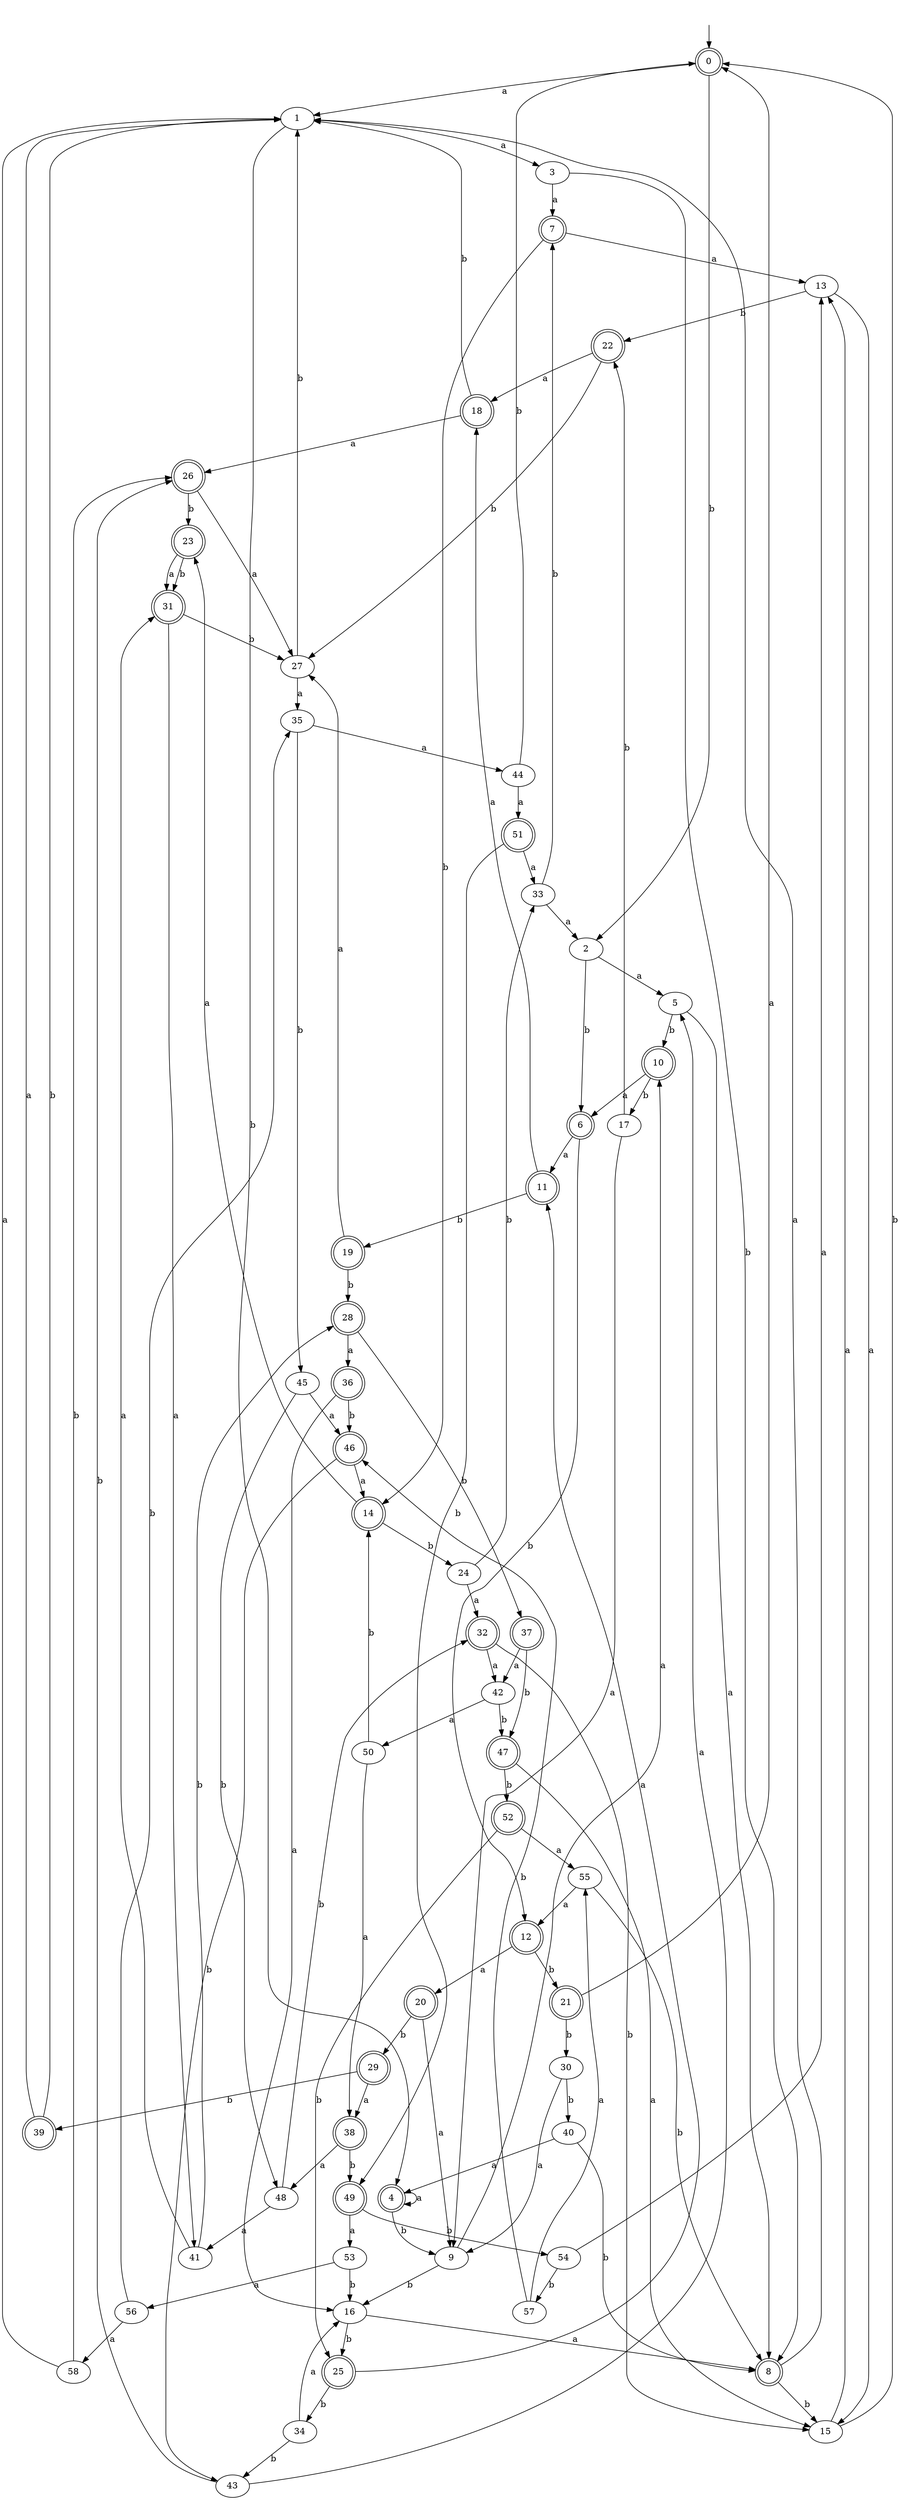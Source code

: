 digraph RandomDFA {
  __start0 [label="", shape=none];
  __start0 -> 0 [label=""];
  0 [shape=circle] [shape=doublecircle]
  0 -> 1 [label="a"]
  0 -> 2 [label="b"]
  1
  1 -> 3 [label="a"]
  1 -> 4 [label="b"]
  2
  2 -> 5 [label="a"]
  2 -> 6 [label="b"]
  3
  3 -> 7 [label="a"]
  3 -> 8 [label="b"]
  4 [shape=doublecircle]
  4 -> 4 [label="a"]
  4 -> 9 [label="b"]
  5
  5 -> 8 [label="a"]
  5 -> 10 [label="b"]
  6 [shape=doublecircle]
  6 -> 11 [label="a"]
  6 -> 12 [label="b"]
  7 [shape=doublecircle]
  7 -> 13 [label="a"]
  7 -> 14 [label="b"]
  8 [shape=doublecircle]
  8 -> 1 [label="a"]
  8 -> 15 [label="b"]
  9
  9 -> 10 [label="a"]
  9 -> 16 [label="b"]
  10 [shape=doublecircle]
  10 -> 6 [label="a"]
  10 -> 17 [label="b"]
  11 [shape=doublecircle]
  11 -> 18 [label="a"]
  11 -> 19 [label="b"]
  12 [shape=doublecircle]
  12 -> 20 [label="a"]
  12 -> 21 [label="b"]
  13
  13 -> 15 [label="a"]
  13 -> 22 [label="b"]
  14 [shape=doublecircle]
  14 -> 23 [label="a"]
  14 -> 24 [label="b"]
  15
  15 -> 13 [label="a"]
  15 -> 0 [label="b"]
  16
  16 -> 8 [label="a"]
  16 -> 25 [label="b"]
  17
  17 -> 9 [label="a"]
  17 -> 22 [label="b"]
  18 [shape=doublecircle]
  18 -> 26 [label="a"]
  18 -> 1 [label="b"]
  19 [shape=doublecircle]
  19 -> 27 [label="a"]
  19 -> 28 [label="b"]
  20 [shape=doublecircle]
  20 -> 9 [label="a"]
  20 -> 29 [label="b"]
  21 [shape=doublecircle]
  21 -> 0 [label="a"]
  21 -> 30 [label="b"]
  22 [shape=doublecircle]
  22 -> 18 [label="a"]
  22 -> 27 [label="b"]
  23 [shape=doublecircle]
  23 -> 31 [label="a"]
  23 -> 31 [label="b"]
  24
  24 -> 32 [label="a"]
  24 -> 33 [label="b"]
  25 [shape=doublecircle]
  25 -> 11 [label="a"]
  25 -> 34 [label="b"]
  26 [shape=doublecircle]
  26 -> 27 [label="a"]
  26 -> 23 [label="b"]
  27
  27 -> 35 [label="a"]
  27 -> 1 [label="b"]
  28 [shape=doublecircle]
  28 -> 36 [label="a"]
  28 -> 37 [label="b"]
  29 [shape=doublecircle]
  29 -> 38 [label="a"]
  29 -> 39 [label="b"]
  30
  30 -> 9 [label="a"]
  30 -> 40 [label="b"]
  31 [shape=doublecircle]
  31 -> 41 [label="a"]
  31 -> 27 [label="b"]
  32 [shape=doublecircle]
  32 -> 42 [label="a"]
  32 -> 15 [label="b"]
  33
  33 -> 2 [label="a"]
  33 -> 7 [label="b"]
  34
  34 -> 16 [label="a"]
  34 -> 43 [label="b"]
  35
  35 -> 44 [label="a"]
  35 -> 45 [label="b"]
  36 [shape=doublecircle]
  36 -> 16 [label="a"]
  36 -> 46 [label="b"]
  37 [shape=doublecircle]
  37 -> 42 [label="a"]
  37 -> 47 [label="b"]
  38 [shape=doublecircle]
  38 -> 48 [label="a"]
  38 -> 49 [label="b"]
  39 [shape=doublecircle]
  39 -> 1 [label="a"]
  39 -> 1 [label="b"]
  40
  40 -> 4 [label="a"]
  40 -> 8 [label="b"]
  41
  41 -> 31 [label="a"]
  41 -> 28 [label="b"]
  42
  42 -> 50 [label="a"]
  42 -> 47 [label="b"]
  43
  43 -> 5 [label="a"]
  43 -> 26 [label="b"]
  44
  44 -> 51 [label="a"]
  44 -> 0 [label="b"]
  45
  45 -> 46 [label="a"]
  45 -> 48 [label="b"]
  46 [shape=doublecircle]
  46 -> 14 [label="a"]
  46 -> 43 [label="b"]
  47 [shape=doublecircle]
  47 -> 15 [label="a"]
  47 -> 52 [label="b"]
  48
  48 -> 41 [label="a"]
  48 -> 32 [label="b"]
  49 [shape=doublecircle]
  49 -> 53 [label="a"]
  49 -> 54 [label="b"]
  50
  50 -> 38 [label="a"]
  50 -> 14 [label="b"]
  51 [shape=doublecircle]
  51 -> 33 [label="a"]
  51 -> 49 [label="b"]
  52 [shape=doublecircle]
  52 -> 55 [label="a"]
  52 -> 25 [label="b"]
  53
  53 -> 56 [label="a"]
  53 -> 16 [label="b"]
  54
  54 -> 13 [label="a"]
  54 -> 57 [label="b"]
  55
  55 -> 12 [label="a"]
  55 -> 8 [label="b"]
  56
  56 -> 58 [label="a"]
  56 -> 35 [label="b"]
  57
  57 -> 55 [label="a"]
  57 -> 46 [label="b"]
  58
  58 -> 1 [label="a"]
  58 -> 26 [label="b"]
}
